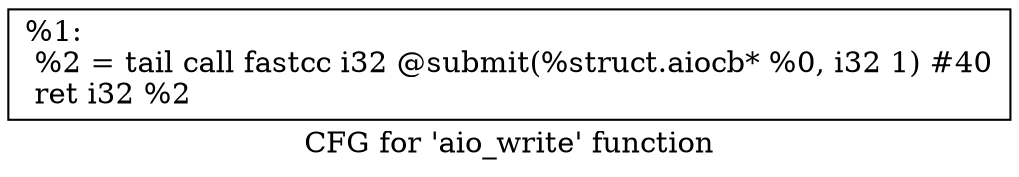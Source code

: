 digraph "CFG for 'aio_write' function" {
	label="CFG for 'aio_write' function";

	Node0x1a9bdb0 [shape=record,label="{%1:\l  %2 = tail call fastcc i32 @submit(%struct.aiocb* %0, i32 1) #40\l  ret i32 %2\l}"];
}
